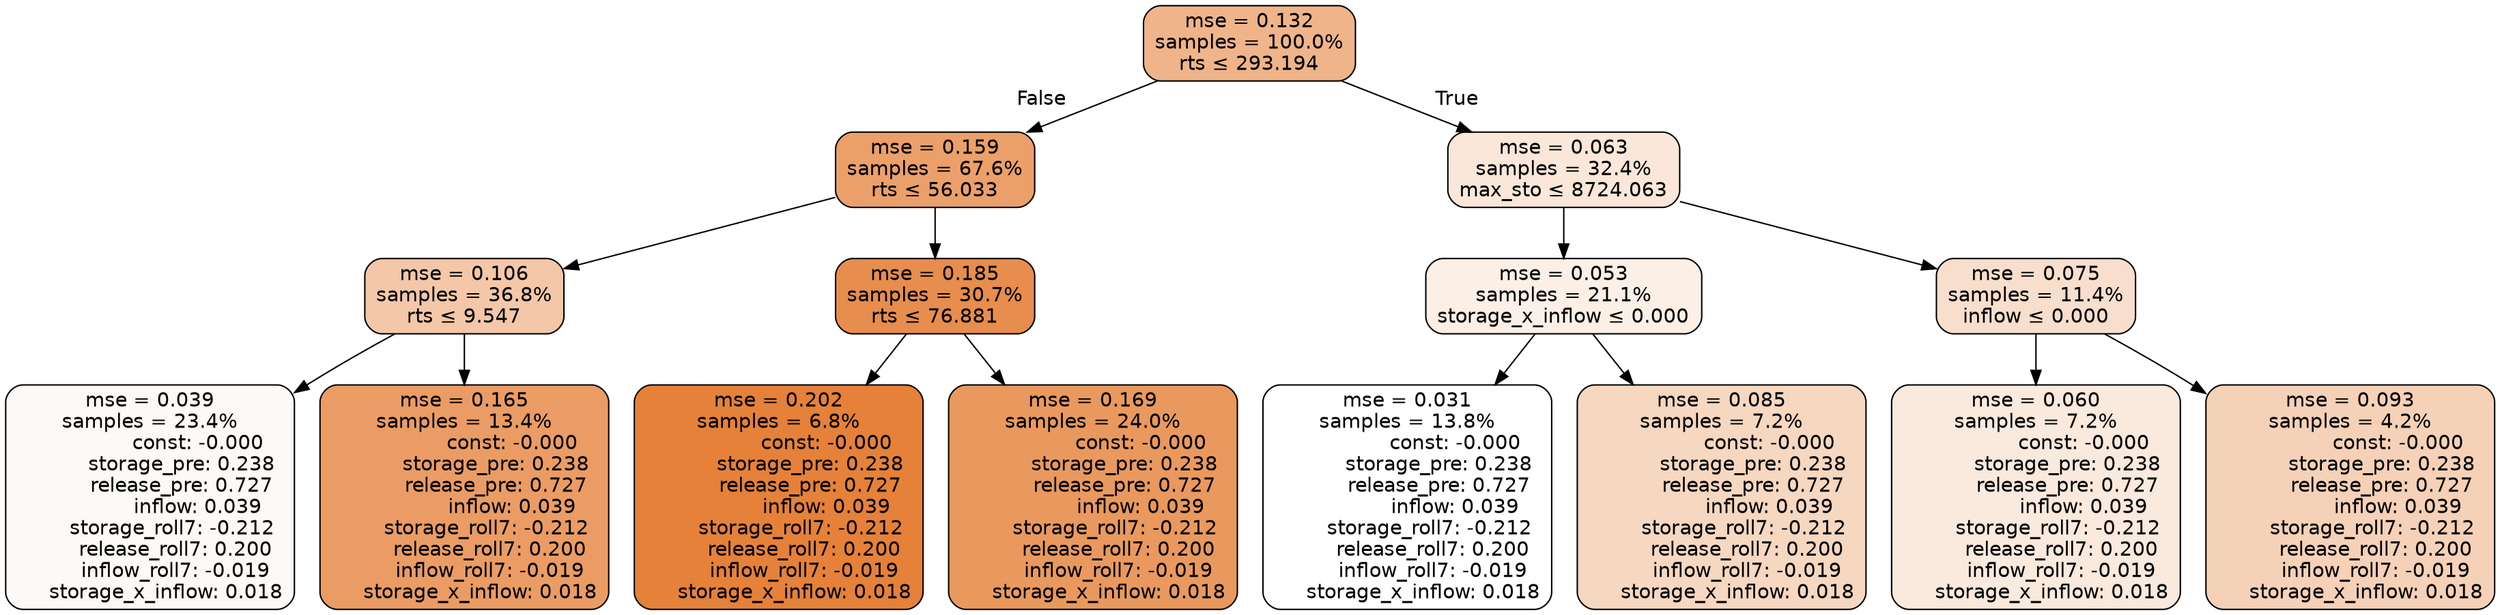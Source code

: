 digraph tree {
node [shape=rectangle, style="filled, rounded", color="black", fontname=helvetica] ;
edge [fontname=helvetica] ;
	"0" [label="mse = 0.132
samples = 100.0%
rts &le; 293.194", fillcolor="#efb48a"]
	"1" [label="mse = 0.159
samples = 67.6%
rts &le; 56.033", fillcolor="#eba06a"]
	"2" [label="mse = 0.106
samples = 36.8%
rts &le; 9.547", fillcolor="#f3c7a8"]
	"3" [label="mse = 0.039
samples = 23.4%
               const: -0.000
          storage_pre: 0.238
          release_pre: 0.727
               inflow: 0.039
       storage_roll7: -0.212
        release_roll7: 0.200
        inflow_roll7: -0.019
     storage_x_inflow: 0.018", fillcolor="#fdf9f6"]
	"4" [label="mse = 0.165
samples = 13.4%
               const: -0.000
          storage_pre: 0.238
          release_pre: 0.727
               inflow: 0.039
       storage_roll7: -0.212
        release_roll7: 0.200
        inflow_roll7: -0.019
     storage_x_inflow: 0.018", fillcolor="#ea9c64"]
	"5" [label="mse = 0.185
samples = 30.7%
rts &le; 76.881", fillcolor="#e78d4d"]
	"6" [label="mse = 0.202
samples = 6.8%
               const: -0.000
          storage_pre: 0.238
          release_pre: 0.727
               inflow: 0.039
       storage_roll7: -0.212
        release_roll7: 0.200
        inflow_roll7: -0.019
     storage_x_inflow: 0.018", fillcolor="#e58139"]
	"7" [label="mse = 0.169
samples = 24.0%
               const: -0.000
          storage_pre: 0.238
          release_pre: 0.727
               inflow: 0.039
       storage_roll7: -0.212
        release_roll7: 0.200
        inflow_roll7: -0.019
     storage_x_inflow: 0.018", fillcolor="#e9995e"]
	"8" [label="mse = 0.063
samples = 32.4%
max_sto &le; 8724.063", fillcolor="#fae7d9"]
	"9" [label="mse = 0.053
samples = 21.1%
storage_x_inflow &le; 0.000", fillcolor="#fbefe6"]
	"10" [label="mse = 0.031
samples = 13.8%
               const: -0.000
          storage_pre: 0.238
          release_pre: 0.727
               inflow: 0.039
       storage_roll7: -0.212
        release_roll7: 0.200
        inflow_roll7: -0.019
     storage_x_inflow: 0.018", fillcolor="#ffffff"]
	"11" [label="mse = 0.085
samples = 7.2%
               const: -0.000
          storage_pre: 0.238
          release_pre: 0.727
               inflow: 0.039
       storage_roll7: -0.212
        release_roll7: 0.200
        inflow_roll7: -0.019
     storage_x_inflow: 0.018", fillcolor="#f6d7c0"]
	"12" [label="mse = 0.075
samples = 11.4%
inflow &le; 0.000", fillcolor="#f8decc"]
	"13" [label="mse = 0.060
samples = 7.2%
               const: -0.000
          storage_pre: 0.238
          release_pre: 0.727
               inflow: 0.039
       storage_roll7: -0.212
        release_roll7: 0.200
        inflow_roll7: -0.019
     storage_x_inflow: 0.018", fillcolor="#fae9dd"]
	"14" [label="mse = 0.093
samples = 4.2%
               const: -0.000
          storage_pre: 0.238
          release_pre: 0.727
               inflow: 0.039
       storage_roll7: -0.212
        release_roll7: 0.200
        inflow_roll7: -0.019
     storage_x_inflow: 0.018", fillcolor="#f5d1b7"]

	"0" -> "1" [labeldistance=2.5, labelangle=45, headlabel="False"]
	"1" -> "2"
	"2" -> "3"
	"2" -> "4"
	"1" -> "5"
	"5" -> "6"
	"5" -> "7"
	"0" -> "8" [labeldistance=2.5, labelangle=-45, headlabel="True"]
	"8" -> "9"
	"9" -> "10"
	"9" -> "11"
	"8" -> "12"
	"12" -> "13"
	"12" -> "14"
}
